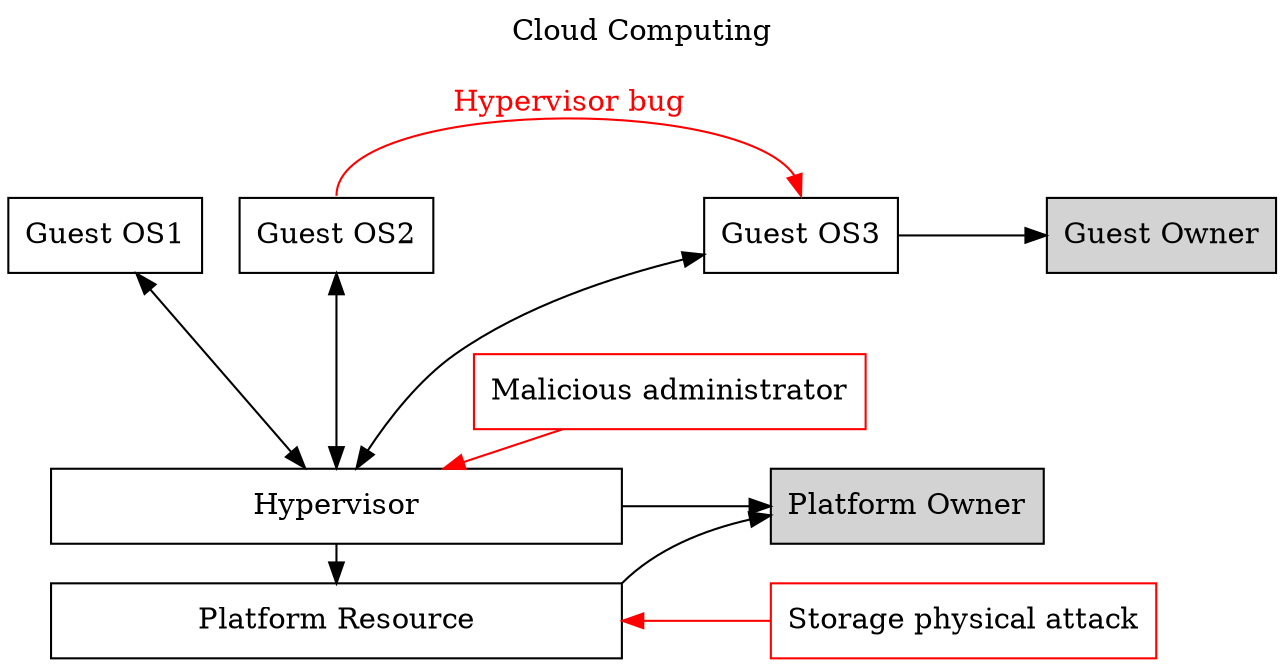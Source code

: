 digraph cloud_owner{
	node[shape = box];
	label = "Cloud Computing\n "; labelloc = t;
	ranksep = 0.25;

	guest_os1[label = "Guest OS1"];
	guest_os2[label = "Guest OS2"];
	guest_os3[label = "Guest OS3"];	
	hypervisor[label = "Hypervisor"; width = 3.8];
	platform_resource[label = "Platform Resource"; width = 3.8];
	guest_owner[label = "Guest Owner"; width = 1.5; style = filled];
	platform_owner[label = "Platform Owner"; style = filled];

	guest_os1 -> hypervisor[dir = both; minlen = 3;];
	guest_os2 -> hypervisor[dir = both; minlen = 3; weight = 8;];
	guest_os3 -> hypervisor[dir = both; minlen = 3;];
	hypervisor -> platform_resource[weight = 8];

	{rank = same; guest_os3 -> guest_owner[minlen = 2]}	
	{rank = same; hypervisor -> platform_owner[minlen = 2;]}

	platform_resource -> platform_owner[tailport = ne;];

	malicious_hypervisor[label = "Malicious administrator"; color = red];
	physical_attack[label = "Storage physical attack"; color = red];

	{rank = same; guest_os2 -> guest_os3[color = red; label = "Hypervisor bug"; fontcolor = red; tailport = n; headport = n];}
	malicious_hypervisor -> hypervisor[color = red];
	{rank =same; platform_resource -> physical_attack[dir = back; minlen = 2; color = red;];}

}